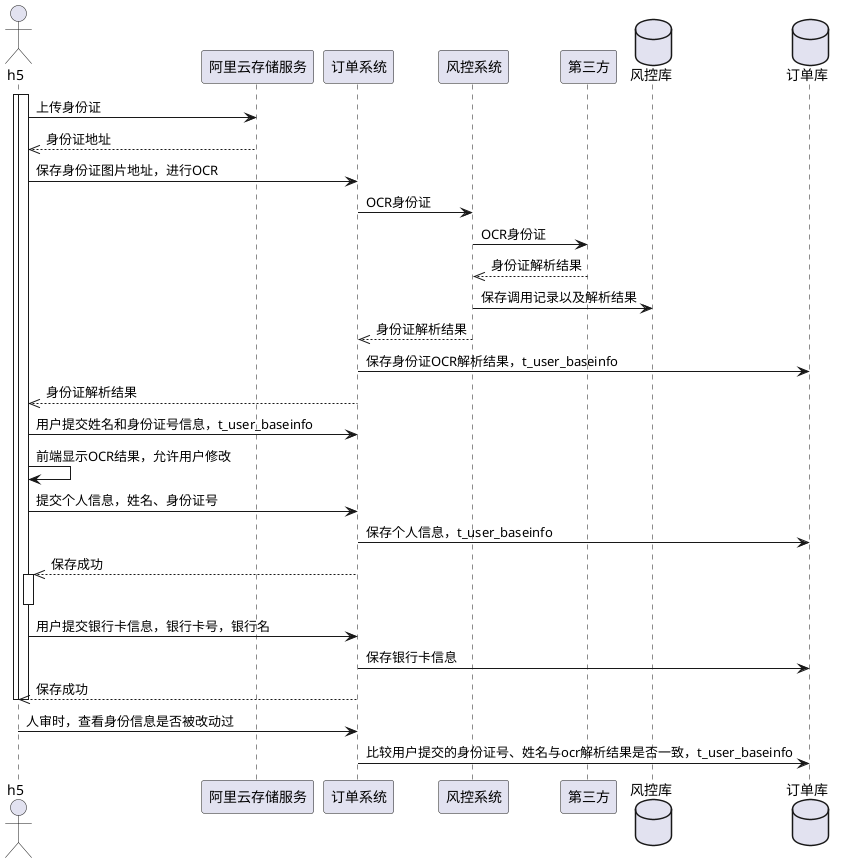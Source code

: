 @startuml

actor h5


participant 阿里云存储服务
participant 订单系统
participant 风控系统
participant 第三方
database 风控库
database 订单库

activate h5
activate h5
h5 -> 阿里云存储服务: 上传身份证
阿里云存储服务 -->> h5: 身份证地址
h5 ->订单系统: 保存身份证图片地址，进行OCR
订单系统 -> 风控系统: OCR身份证
风控系统 -> 第三方: OCR身份证
第三方 -->> 风控系统 : 身份证解析结果
风控系统 -> 风控库 : 保存调用记录以及解析结果
风控系统 -->> 订单系统 : 身份证解析结果
订单系统 -> 订单库: 保存身份证OCR解析结果，t_user_baseinfo
订单系统 -->> h5 : 身份证解析结果

h5 -> 订单系统:用户提交姓名和身份证号信息，t_user_baseinfo
h5 -> h5: 前端显示OCR结果，允许用户修改
h5 -> 订单系统: 提交个人信息，姓名、身份证号
订单系统 -> 订单库: 保存个人信息，t_user_baseinfo
订单系统 -->> h5 : 保存成功
activate h5
deactivate h5

h5 -> 订单系统:用户提交银行卡信息，银行卡号，银行名
订单系统 -> 订单库: 保存银行卡信息
订单系统 -->> h5 : 保存成功
deactivate h5
deactivate h5

h5 -> 订单系统: 人审时，查看身份信息是否被改动过
订单系统 -> 订单库: 比较用户提交的身份证号、姓名与ocr解析结果是否一致，t_user_baseinfo







@enduml